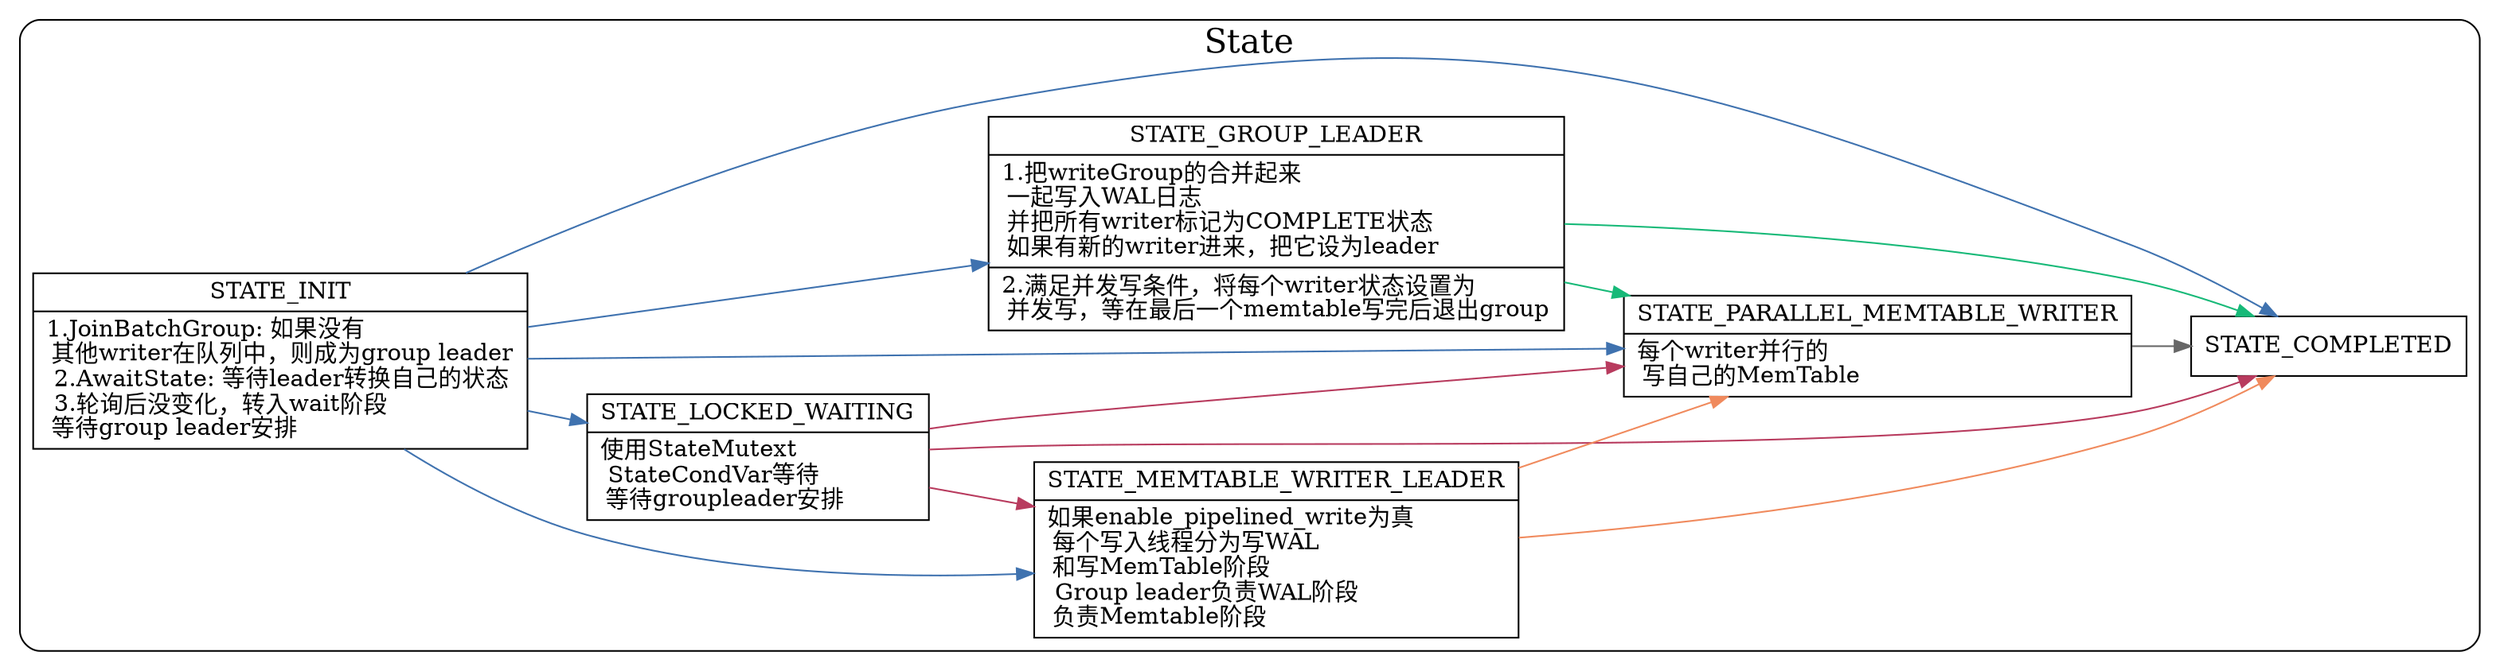 digraph WriteThread {
  node[shape=box;];
  newrank=true;
  rankdir=LR;
	edge[weight=5;color=gray40];
  subgraph cluster_State {
    graph[label="State";fontsize=20;style=rounded];
    STATE_INIT[
      shape="record";
      label="{{
        STATE_INIT|
        1.JoinBatchGroup: 如果没有\l 
        其他writer在队列中，则成为group leader\l
        2.AwaitState: 等待leader转换自己的状态\l
        3.轮询后没变化，转入wait阶段\l 
        等待group leader安排\l
      }}";
    ];
    STATE_LOCKED_WAITING[
      shape="record";
      label="{{
        STATE_LOCKED_WAITING|
        使用StateMutext\l
        StateCondVar等待\l
        等待groupleader安排\l
      }}";
    ];
    STATE_MEMTABLE_WRITER_LEADER[
      shape="record";
      label="{{
        STATE_MEMTABLE_WRITER_LEADER|
        如果enable_pipelined_write为真\l
        每个写入线程分为写WAL\l 
        和写MemTable阶段\l
        Group leader负责WAL阶段\l
        负责Memtable阶段\l
      }}";
    ];
    STATE_PARALLEL_MEMTABLE_WRITER[
      shape="record";
      label="{{
        STATE_PARALLEL_MEMTABLE_WRITER|
        每个writer并行的\l 
        写自己的MemTable\l
      }}";
    ];
    STATE_GROUP_LEADER[
      shape="record";
      label="{{
        STATE_GROUP_LEADER|
        1.把writeGroup的合并起来\l 
        一起写入WAL日志\l
        并把所有writer标记为COMPLETE状态\l
        如果有新的writer进来，把它设为leader\l|
        2.满足并发写条件，将每个writer状态设置为\l
        并发写，等在最后一个memtable写完后退出group\l
      }}";
    ];

    STATE_INIT -> {
      STATE_GROUP_LEADER
      STATE_COMPLETED
      STATE_PARALLEL_MEMTABLE_WRITER
      STATE_LOCKED_WAITING
      STATE_MEMTABLE_WRITER_LEADER
    }[color="#3f72af"];

    STATE_GROUP_LEADER -> {
      STATE_PARALLEL_MEMTABLE_WRITER;
      STATE_COMPLETED;
    } [color="#17b978"];

    STATE_LOCKED_WAITING -> {
      STATE_COMPLETED
      STATE_PARALLEL_MEMTABLE_WRITER
      STATE_MEMTABLE_WRITER_LEADER
    }[color="#b83b5e"];

    STATE_PARALLEL_MEMTABLE_WRITER -> STATE_COMPLETED
    STATE_MEMTABLE_WRITER_LEADER -> {
      STATE_PARALLEL_MEMTABLE_WRITER
      STATE_COMPLETED
    }[color="#f08a5d"];
  };
}
